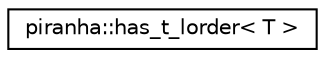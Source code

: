 digraph "Graphical Class Hierarchy"
{
  edge [fontname="Helvetica",fontsize="10",labelfontname="Helvetica",labelfontsize="10"];
  node [fontname="Helvetica",fontsize="10",shape=record];
  rankdir="LR";
  Node0 [label="piranha::has_t_lorder\< T \>",height=0.2,width=0.4,color="black", fillcolor="white", style="filled",URL="$classpiranha_1_1has__t__lorder.html",tooltip="Type trait to detect if type has a trigonometric low order property. "];
}
